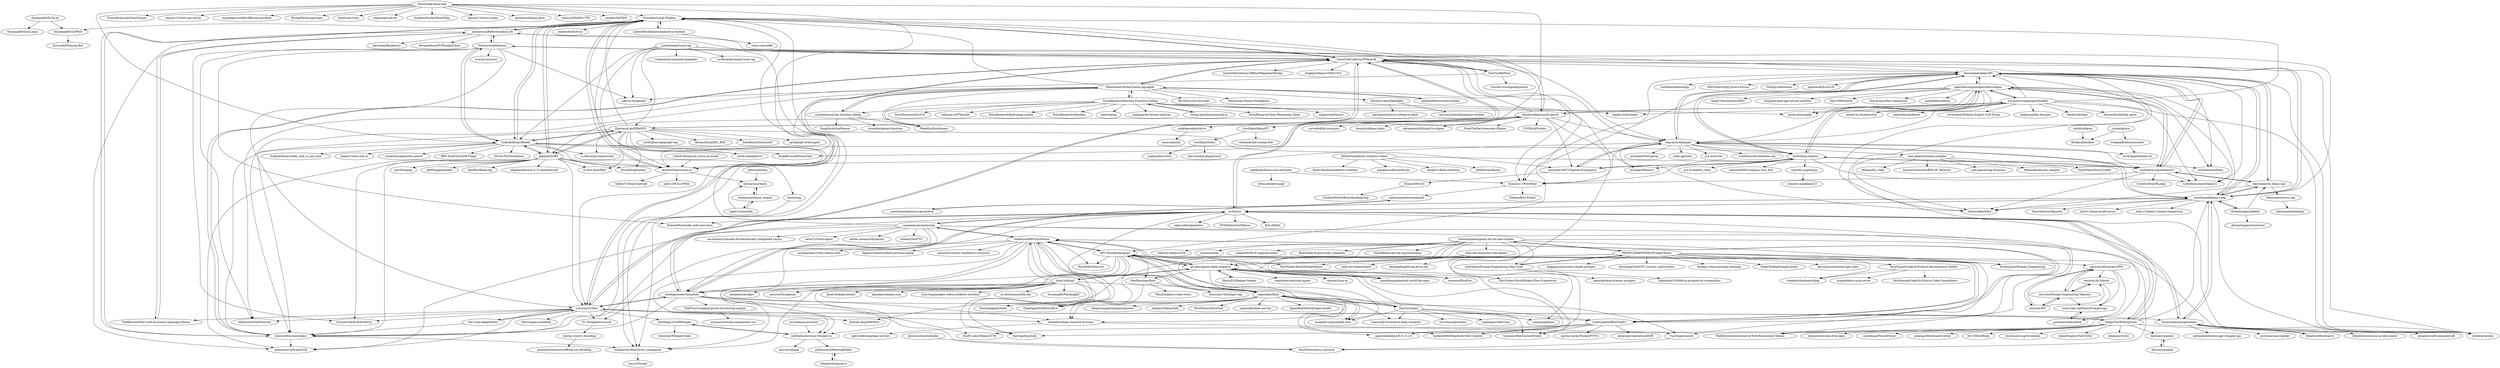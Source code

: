digraph G {
"0ssamaak0/DLTA-AI" -> "0ssamaak0/SiriLLama"
"0ssamaak0/DLTA-AI" -> "0ssamaak0/CLIPPyX"
"aphrodite-engine/aphrodite-engine" -> "theroyallab/tabbyAPI"
"aphrodite-engine/aphrodite-engine" -> "turboderp-org/exllamav2" ["e"=1]
"aphrodite-engine/aphrodite-engine" -> "e-p-armstrong/augmentoolkit"
"aphrodite-engine/aphrodite-engine" -> "turboderp-org/exui"
"aphrodite-engine/aphrodite-engine" -> "turboderp-org/exllamav3"
"aphrodite-engine/aphrodite-engine" -> "vllm-project/llm-compressor" ["e"=1]
"aphrodite-engine/aphrodite-engine" -> "itsme2417/PolyMind"
"aphrodite-engine/aphrodite-engine" -> "michaelfeil/infinity" ["e"=1]
"aphrodite-engine/aphrodite-engine" -> "axolotl-ai-cloud/axolotl" ["e"=1]
"aphrodite-engine/aphrodite-engine" -> "casper-hansen/AutoAWQ" ["e"=1]
"aphrodite-engine/aphrodite-engine" -> "arcee-ai/mergekit" ["e"=1]
"aphrodite-engine/aphrodite-engine" -> "turboderp/exllama" ["e"=1]
"aphrodite-engine/aphrodite-engine" -> "tinygrad/open-gpu-kernel-modules" ["e"=1]
"aphrodite-engine/aphrodite-engine" -> "jondurbin/airoboros" ["e"=1]
"aphrodite-engine/aphrodite-engine" -> "Vahe1994/AQLM" ["e"=1]
"jllllll/bitsandbytes-windows-webui" -> "Keith-Hon/bitsandbytes-windows"
"jllllll/bitsandbytes-windows-webui" -> "acpopescu/bitsandbytes"
"jllllll/bitsandbytes-windows-webui" -> "kingbri1/flash-attention" ["e"=1]
"jllllll/bitsandbytes-windows-webui" -> "jllllll/bitsandbytes"
"jllllll/bitsandbytes-windows-webui" -> "turboderp-org/exllamav3"
"Woolverine94/biniou" -> "avarayr/suaveui"
"Woolverine94/biniou" -> "antibitcoin/ReflectionAnyLLM"
"Woolverine94/biniou" -> "SomeOddCodeGuy/WilmerAI"
"Woolverine94/biniou" -> "AIxHunter/FileWizardAI"
"Woolverine94/biniou" -> "ILikeAI/AlwaysReddy"
"Woolverine94/biniou" -> "lmg-anon/mikupad"
"Woolverine94/biniou" -> "Leeroo-AI/mergoo" ["e"=1]
"Woolverine94/biniou" -> "rmusser01/tldw"
"Woolverine94/biniou" -> "FutureClubNL/RAGMeUp" ["e"=1]
"Woolverine94/biniou" -> "EtiennePerot/safe-code-execution" ["e"=1]
"nerority/AI-Library" -> "nerority/Prompt-Engineering-Mastery"
"nerority/AI-Library" -> "noizu-labs-ml/NoizuPromptLingo"
"cztomsik/ava" -> "ortegaalfredo/neurochat"
"cztomsik/ava" -> "firatkiral/kodibot"
"rizerphe/local-llm-function-calling" -> "MeetKai/functionary" ["e"=1]
"rizerphe/local-llm-function-calling" -> "rizerphe/openai-functions"
"rizerphe/local-llm-function-calling" -> "TengHu/ActionWeaver" ["e"=1]
"rizerphe/local-llm-function-calling" -> "Maximilian-Winter/llama-cpp-agent"
"the-crypt-keeper/tldw" -> "rmusser01/tldw"
"the-crypt-keeper/tldw" -> "zenoverflow/omnichain"
"neph1/LlamaTale" -> "atisharma/chasm_engine"
"neph1/LlamaTale" -> "atisharma/chasm"
"IntrinsicLabsAI/gbnfgen" -> "IntrinsicLabsAI/grammar-builder"
"IntrinsicLabsAI/gbnfgen" -> "adrienbrault/json-schema-to-gbnf"
"Nexesenex/croco.cpp" -> "kalomaze/koboldcpp"
"OoriData/OgbujiPT" -> "chimezie/mlx-tuning-fork"
"OoriData/OgbujiPT" -> "OoriData/Toolio"
"noizu-labs-ml/NoizuPromptLingo" -> "gusthemole/lexideck"
"atisharma/chasm_engine" -> "atisharma/chasm"
"atisharma/chasm_engine" -> "neph1/LlamaTale"
"atisharma/chasm" -> "atisharma/chasm_engine"
"dezoito/ollama-grid-search" -> "drazdra/ollama-chats" ["e"=1]
"dezoito/ollama-grid-search" -> "adrienbrault/hf-gguf-to-ollama"
"dezoito/ollama-grid-search" -> "nickthecook/archyve"
"dezoito/ollama-grid-search" -> "e-p-armstrong/augmentoolkit"
"dezoito/ollama-grid-search" -> "EndoTheDev/Awesome-Ollama" ["e"=1]
"dezoito/ollama-grid-search" -> "CNTRLAI/Notate" ["e"=1]
"dezoito/ollama-grid-search" -> "v2rockets/Loyal-Elephie"
"dezoito/ollama-grid-search" -> "abgulati/LARS"
"dezoito/ollama-grid-search" -> "SomeOddCodeGuy/WilmerAI"
"dezoito/ollama-grid-search" -> "lmg-anon/mikupad"
"dezoito/ollama-grid-search" -> "curvedinf/dir-assistant"
"dezoito/ollama-grid-search" -> "aseichter2007/ClipboardConqueror"
"dezoito/ollama-grid-search" -> "sammcj/gollama" ["e"=1]
"dezoito/ollama-grid-search" -> "OoriData/OgbujiPT"
"dezoito/ollama-grid-search" -> "EpistasisLab/KRAGEN"
"LAION-AI/natural_voice_assistant" -> "AndrewVeee/nucleo-ai"
"EpistasisLab/KRAGEN" -> "abgulati/LARS"
"EpistasisLab/KRAGEN" -> "D-Star-AI/dsRAG" ["e"=1]
"EpistasisLab/KRAGEN" -> "aseichter2007/ClipboardConqueror"
"EpistasisLab/KRAGEN" -> "ILikeAI/AlwaysReddy"
"EpistasisLab/KRAGEN" -> "BaranziniLab/KG_RAG" ["e"=1]
"EpistasisLab/KRAGEN" -> "a-real-ai/pywinassistant" ["e"=1]
"EpistasisLab/KRAGEN" -> "DataBassGit/AssistAF"
"EpistasisLab/KRAGEN" -> "v2rockets/Loyal-Elephie"
"EpistasisLab/KRAGEN" -> "zenoverflow/omnichain"
"EpistasisLab/KRAGEN" -> "AndrewVeee/nucleo-ai"
"EpistasisLab/KRAGEN" -> "spcl/graph-of-thoughts" ["e"=1]
"EpistasisLab/KRAGEN" -> "dezoito/ollama-grid-search"
"EpistasisLab/KRAGEN" -> "KruxAI/ragbuilder" ["e"=1]
"EpistasisLab/KRAGEN" -> "rmusser01/tldw"
"EpistasisLab/KRAGEN" -> "sarthakrastogi/graph-rag" ["e"=1]
"jonfairbanks/local-rag" -> "AndrewVeee/nucleo-ai"
"jonfairbanks/local-rag" -> "SomeOddCodeGuy/WilmerAI"
"jonfairbanks/local-rag" -> "ILikeAI/AlwaysReddy"
"jonfairbanks/local-rag" -> "dezoito/ollama-grid-search"
"jonfairbanks/local-rag" -> "Leeroo-AI/mergoo" ["e"=1]
"jonfairbanks/local-rag" -> "vndee/local-assistant-examples" ["e"=1]
"jonfairbanks/local-rag" -> "EpistasisLab/KRAGEN"
"jonfairbanks/local-rag" -> "mrdbourke/simple-local-rag" ["e"=1]
"jonfairbanks/local-rag" -> "theroyallab/tabbyAPI"
"e-p-armstrong/augmentoolkit" -> "aphrodite-engine/aphrodite-engine"
"e-p-armstrong/augmentoolkit" -> "argilla-io/distilabel" ["e"=1]
"e-p-armstrong/augmentoolkit" -> "arcee-ai/mergekit" ["e"=1]
"e-p-armstrong/augmentoolkit" -> "severian42/Vodalus-Expert-LLM-Forge"
"e-p-armstrong/augmentoolkit" -> "axolotl-ai-cloud/axolotl" ["e"=1]
"e-p-armstrong/augmentoolkit" -> "codelion/optillm" ["e"=1]
"e-p-armstrong/augmentoolkit" -> "mlabonne/llm-datasets" ["e"=1]
"e-p-armstrong/augmentoolkit" -> "databricks/lilac" ["e"=1]
"e-p-armstrong/augmentoolkit" -> "jondurbin/airoboros" ["e"=1]
"e-p-armstrong/augmentoolkit" -> "turboderp-org/exllamav2" ["e"=1]
"e-p-armstrong/augmentoolkit" -> "AnswerDotAI/fsdp_qlora" ["e"=1]
"e-p-armstrong/augmentoolkit" -> "v2rockets/Loyal-Elephie"
"e-p-armstrong/augmentoolkit" -> "dezoito/ollama-grid-search"
"e-p-armstrong/augmentoolkit" -> "lmg-anon/mikupad"
"e-p-armstrong/augmentoolkit" -> "theroyallab/tabbyAPI"
"nickthecook/archyve" -> "nosia-ai/nosia"
"turboderp-org/exui" -> "theroyallab/tabbyAPI"
"turboderp-org/exui" -> "turboderp-org/exllamav3"
"turboderp-org/exui" -> "turboderp-org/exllamav2" ["e"=1]
"turboderp-org/exui" -> "brucepro/Memoir" ["e"=1]
"turboderp-org/exui" -> "aphrodite-engine/aphrodite-engine"
"turboderp-org/exui" -> "itsme2417/PolyMind"
"turboderp-org/exui" -> "aseichter2007/ClipboardConqueror"
"turboderp-org/exui" -> "johnsmith0031/alpaca_lora_4bit" ["e"=1]
"turboderp-org/exui" -> "p-e-w/chatbot_clinic" ["e"=1]
"turboderp-org/exui" -> "turboderp/exllama" ["e"=1]
"turboderp-org/exui" -> "remichu-ai/gallama"
"lmg-anon/mikupad" -> "LostRuins/lite.koboldai.net" ["e"=1]
"lmg-anon/mikupad" -> "itsme2417/PolyMind"
"lmg-anon/mikupad" -> "theroyallab/tabbyAPI"
"lmg-anon/mikupad" -> "mostlygeek/llama-swap"
"lmg-anon/mikupad" -> "aseichter2007/ClipboardConqueror"
"lmg-anon/mikupad" -> "aomukai/Writingway"
"lmg-anon/mikupad" -> "miku-gg/miku" ["e"=1]
"lmg-anon/mikupad" -> "zenoverflow/omnichain"
"lmg-anon/mikupad" -> "m18coppola/llama.sh"
"lmg-anon/mikupad" -> "sam-paech/antislop-sampler"
"lmg-anon/mikupad" -> "turboderp-org/exui"
"lmg-anon/mikupad" -> "theroyallab/YALS"
"lmg-anon/mikupad" -> "aphrodite-engine/aphrodite-engine"
"lmg-anon/mikupad" -> "turboderp-org/exllamav3"
"lmg-anon/mikupad" -> "p-e-w/arrows"
"turing-machines/mentals-ai" -> "NousResearch/Hermes-Function-Calling"
"EGjoni/DRUGS" -> "SoylentMithril/BrainHackingChip"
"lukasbach/pensieve" -> "psdwizzard/MeetingBuddy"
"ILikeAI/AlwaysReddy" -> "v2rockets/Loyal-Elephie"
"ILikeAI/AlwaysReddy" -> "abgulati/LARS"
"ILikeAI/AlwaysReddy" -> "McGill-NLP/webllama" ["e"=1]
"ILikeAI/AlwaysReddy" -> "zenoverflow/omnichain"
"ILikeAI/AlwaysReddy" -> "KoljaB/LocalAIVoiceChat" ["e"=1]
"ILikeAI/AlwaysReddy" -> "ILikeAI/alwaysreddy_add_to_md_note"
"ILikeAI/AlwaysReddy" -> "EpistasisLab/KRAGEN"
"ILikeAI/AlwaysReddy" -> "synth-mania/jarvis"
"ILikeAI/AlwaysReddy" -> "Woolverine94/biniou"
"ILikeAI/AlwaysReddy" -> "a-real-ai/pywinassistant" ["e"=1]
"ILikeAI/AlwaysReddy" -> "turboderp-org/exui"
"ILikeAI/AlwaysReddy" -> "AndrewVeee/nucleo-ai"
"ILikeAI/AlwaysReddy" -> "bigsk1/voice-chat-ai" ["e"=1]
"ILikeAI/AlwaysReddy" -> "matatonic/openedai-speech" ["e"=1]
"ILikeAI/AlwaysReddy" -> "BBC-Esq/VectorDB-Plugin" ["e"=1]
"theroyallab/tabbyAPI" -> "turboderp-org/exui"
"theroyallab/tabbyAPI" -> "turboderp-org/exllamav2" ["e"=1]
"theroyallab/tabbyAPI" -> "aphrodite-engine/aphrodite-engine"
"theroyallab/tabbyAPI" -> "turboderp-org/exllamav3"
"theroyallab/tabbyAPI" -> "turboderp/exllama" ["e"=1]
"theroyallab/tabbyAPI" -> "theroyallab/YALS"
"theroyallab/tabbyAPI" -> "itsme2417/PolyMind"
"theroyallab/tabbyAPI" -> "lmg-anon/mikupad"
"theroyallab/tabbyAPI" -> "mostlygeek/llama-swap"
"theroyallab/tabbyAPI" -> "LostRuins/koboldcpp" ["e"=1]
"theroyallab/tabbyAPI" -> "SillyTavern/SillyTavern-Extras" ["e"=1]
"theroyallab/tabbyAPI" -> "FailSpy/abliterator" ["e"=1]
"theroyallab/tabbyAPI" -> "codelion/optillm" ["e"=1]
"theroyallab/tabbyAPI" -> "epolewski/EricLLM"
"theroyallab/tabbyAPI" -> "ikawrakow/ik_llama.cpp"
"felladrin/MiniSearch" -> "brunostjohn/perplexideez"
"aseichter2007/ClipboardConqueror" -> "lmg-anon/mikupad"
"aseichter2007/ClipboardConqueror" -> "turboderp-org/exui"
"aseichter2007/ClipboardConqueror" -> "EGjoni/DRUGS"
"galatolofederico/microchain" -> "Maximilian-Winter/llama-cpp-agent"
"Mozer/talk-llama-fast" -> "FusionBrainLab/OmniFusion" ["e"=1]
"Mozer/talk-llama-fast" -> "daswer123/xtts-api-server" ["e"=1]
"Mozer/talk-llama-fast" -> "serpotapov/stable-diffusion-portable" ["e"=1]
"Mozer/talk-llama-fast" -> "AndrewVeee/nucleo-ai"
"Mozer/talk-llama-fast" -> "RuslanPeresy/gptchain"
"Mozer/talk-llama-fast" -> "ILikeAI/AlwaysReddy"
"Mozer/talk-llama-fast" -> "IlyaGusev/rulm" ["e"=1]
"Mozer/talk-llama-fast" -> "alphacep/vosk-tts" ["e"=1]
"Mozer/talk-llama-fast" -> "GradientSurfer/Draw2Img" ["e"=1]
"Mozer/talk-llama-fast" -> "v2rockets/Loyal-Elephie"
"Mozer/talk-llama-fast" -> "daswer123/xtts-webui" ["e"=1]
"Mozer/talk-llama-fast" -> "KoljaB/LocalAIVoiceChat" ["e"=1]
"Mozer/talk-llama-fast" -> "atisharma/llama_farm" ["e"=1]
"Mozer/talk-llama-fast" -> "Camb-ai/MARS5-TTS" ["e"=1]
"Mozer/talk-llama-fast" -> "yandex/YaFSDP" ["e"=1]
"AndrewVeee/nucleo-ai" -> "Sebby37/Dead-Internet" ["e"=1]
"AndrewVeee/nucleo-ai" -> "v2rockets/Loyal-Elephie"
"AndrewVeee/nucleo-ai" -> "atisharma/chasm"
"AndrewVeee/nucleo-ai" -> "nath1295/LLMFlex"
"nerority/Advanced-GPTs" -> "nerority/Prompt-Engineering-Mastery"
"nerority/Advanced-GPTs" -> "nerority/M5"
"nerority/Advanced-GPTs" -> "nerority/AI-Library"
"nerority/Advanced-GPTs" -> "noizu-labs-ml/NoizuPromptLingo"
"nerority/Advanced-GPTs" -> "gusthemole/lexideck"
"nerority/Prompt-Engineering-Mastery" -> "nerority/AI-Library"
"nerority/Prompt-Engineering-Mastery" -> "nerority/Advanced-GPTs"
"nerority/Prompt-Engineering-Mastery" -> "nerority/M5"
"nerority/Prompt-Engineering-Mastery" -> "noizu-labs-ml/NoizuPromptLingo"
"adalkiran/llama-nuts-and-bolts" -> "tdrussell/qlora-pipe"
"adalkiran/llama-nuts-and-bolts" -> "itsme2417/PolyMind"
"distantmagic/paddler" -> "distantmagic/structured"
"distantmagic/paddler" -> "mostlygeek/llama-swap"
"distantmagic/paddler" -> "ikawrakow/ik_llama.cpp"
"SomeOddCodeGuy/WilmerAI" -> "zenoverflow/omnichain"
"SomeOddCodeGuy/WilmerAI" -> "SomeOddCodeGuy/OfflineWikipediaTextApi"
"SomeOddCodeGuy/WilmerAI" -> "intelligencedev/manifold"
"SomeOddCodeGuy/WilmerAI" -> "v2rockets/Loyal-Elephie"
"SomeOddCodeGuy/WilmerAI" -> "mostlygeek/llama-swap"
"SomeOddCodeGuy/WilmerAI" -> "av/harbor"
"SomeOddCodeGuy/WilmerAI" -> "Maximilian-Winter/llama-cpp-agent"
"SomeOddCodeGuy/WilmerAI" -> "Woolverine94/biniou"
"SomeOddCodeGuy/WilmerAI" -> "codelion/optillm" ["e"=1]
"SomeOddCodeGuy/WilmerAI" -> "DonTizi/ReMind"
"SomeOddCodeGuy/WilmerAI" -> "theroyallab/tabbyAPI"
"SomeOddCodeGuy/WilmerAI" -> "NPC-Worldwide/npcpy"
"SomeOddCodeGuy/WilmerAI" -> "rmusser01/tldw"
"SomeOddCodeGuy/WilmerAI" -> "lmg-anon/mikupad"
"SomeOddCodeGuy/WilmerAI" -> "chigkim/Ollama-MMLU-Pro"
"rmusser01/tldw" -> "the-crypt-keeper/tldw"
"rmusser01/tldw" -> "lfnovo/open-notebook" ["e"=1]
"rmusser01/tldw" -> "intelligencedev/manifold"
"rmusser01/tldw" -> "Andrew-Jang/RAGHub" ["e"=1]
"rmusser01/tldw" -> "TheBlewish/Web-LLM-Assistant-Llamacpp-Ollama"
"rmusser01/tldw" -> "theJayTea/WritingTools"
"rmusser01/tldw" -> "FutureClubNL/RAGMeUp" ["e"=1]
"rmusser01/tldw" -> "av/harbor"
"rmusser01/tldw" -> "SomeOddCodeGuy/WilmerAI"
"rmusser01/tldw" -> "brunostjohn/perplexideez"
"rmusser01/tldw" -> "matteoserva/GraphLLM"
"rmusser01/tldw" -> "AIxHunter/FileWizardAI"
"rmusser01/tldw" -> "TC-Zheng/ActuosusAI"
"rmusser01/tldw" -> "atineiatte/deep-research-at-home"
"rmusser01/tldw" -> "NullMagic2/SoftWhisper"
"LatentMindAI/perzonalized-ai-chatbot" -> "v2rockets/Loyal-Elephie"
"LatentMindAI/perzonalized-ai-chatbot" -> "vana-com/selfie"
"NousResearch/Hermes-Function-Calling" -> "NousResearch/Open-Reasoning-Tasks" ["e"=1]
"NousResearch/Hermes-Function-Calling" -> "MeetKai/functionary" ["e"=1]
"NousResearch/Hermes-Function-Calling" -> "Maximilian-Winter/llama-cpp-agent"
"NousResearch/Hermes-Function-Calling" -> "migtissera/Sensei"
"NousResearch/Hermes-Function-Calling" -> "brucepro/Memoir" ["e"=1]
"NousResearch/Hermes-Function-Calling" -> "arcee-ai/mergekit" ["e"=1]
"NousResearch/Hermes-Function-Calling" -> "argilla-io/distilabel" ["e"=1]
"NousResearch/Hermes-Function-Calling" -> "NousResearch/DisTrO" ["e"=1]
"NousResearch/Hermes-Function-Calling" -> "teknium1/GPTeacher" ["e"=1]
"NousResearch/Hermes-Function-Calling" -> "NousResearch/finetuning-subnet" ["e"=1]
"NousResearch/Hermes-Function-Calling" -> "NousResearch/Obsidian"
"NousResearch/Hermes-Function-Calling" -> "rizerphe/local-llm-function-calling"
"NousResearch/Hermes-Function-Calling" -> "turing-machines/mentals-ai"
"NousResearch/Hermes-Function-Calling" -> "vgel/repeng" ["e"=1]
"NousResearch/Hermes-Function-Calling" -> "noamgat/lm-format-enforcer" ["e"=1]
"Maximilian-Winter/llama-cpp-agent" -> "galatolofederico/microchain"
"Maximilian-Winter/llama-cpp-agent" -> "Rivridis/LLM-Assistant"
"Maximilian-Winter/llama-cpp-agent" -> "AndrewVeee/nucleo-ai"
"Maximilian-Winter/llama-cpp-agent" -> "Maximilian-Winter/ToolAgents"
"Maximilian-Winter/llama-cpp-agent" -> "SomeOddCodeGuy/WilmerAI"
"Maximilian-Winter/llama-cpp-agent" -> "zenoverflow/omnichain"
"Maximilian-Winter/llama-cpp-agent" -> "itsme2417/PolyMind"
"Maximilian-Winter/llama-cpp-agent" -> "NousResearch/Hermes-Function-Calling"
"Maximilian-Winter/llama-cpp-agent" -> "v2rockets/Loyal-Elephie"
"Maximilian-Winter/llama-cpp-agent" -> "IntrinsicLabsAI/gbnfgen"
"Maximilian-Winter/llama-cpp-agent" -> "rizerphe/local-llm-function-calling"
"Maximilian-Winter/llama-cpp-agent" -> "MeetKai/functionary" ["e"=1]
"Maximilian-Winter/llama-cpp-agent" -> "Leeroo-AI/mergoo" ["e"=1]
"zenoverflow/omnichain" -> "SomeOddCodeGuy/WilmerAI"
"zenoverflow/omnichain" -> "v2rockets/Loyal-Elephie"
"zenoverflow/omnichain" -> "SingularityMan/vector_companion"
"zenoverflow/omnichain" -> "matteoserva/GraphLLM"
"Axorax/nanabox" -> "Axorax/winpower"
"itsme2417/PolyMind" -> "Potatooff/Le-Potato"
"itsme2417/PolyMind" -> "namtranase/terminalmind"
"tolitius/jemma" -> "atisharma/chasm"
"ortegaalfredo/neurochat" -> "m18coppola/llama.sh"
"iohub/collama" -> "firatkiral/kodibot"
"gusthemole/lexideck" -> "noizu-labs-ml/NoizuPromptLingo"
"namtranase/gemma-cpp-python" -> "namtranase/terminalmind"
"shirley-wu/cot_decoding" -> "paulosantosneto/unofficial-cot-decoding"
"namtranase/terminalmind" -> "namtranase/gemma-cpp-python"
"0ssamaak0/CLIPPyX" -> "Krisseck/Phrasing-Bot"
"MIATECHPARTNERS/PromptChains" -> "zacfrulloni/Prompt-Engineering-Holy-Grail"
"MIATECHPARTNERS/PromptChains" -> "themanojdesai/genai-llm-ml-case-studies"
"MIATECHPARTNERS/PromptChains" -> "nerority/Advanced-GPTs"
"MIATECHPARTNERS/PromptChains" -> "codedidit/learnanything"
"MIATECHPARTNERS/PromptChains" -> "NirDiamant/Prompt_Engineering" ["e"=1]
"MIATECHPARTNERS/PromptChains" -> "TechNomadCode/AI-Product-Development-Toolkit"
"MIATECHPARTNERS/PromptChains" -> "qx-labs/agents-deep-research"
"MIATECHPARTNERS/PromptChains" -> "langgptai/awesome-claude-prompts" ["e"=1]
"MIATECHPARTNERS/PromptChains" -> "daveshap/ChatGPT_Custom_Instructions" ["e"=1]
"MIATECHPARTNERS/PromptChains" -> "Mudasir-Fayaz/prompt-chaining"
"MIATECHPARTNERS/PromptChains" -> "0xeb/TheBigPromptLibrary" ["e"=1]
"MIATECHPARTNERS/PromptChains" -> "Andrew-Jang/RAGHub" ["e"=1]
"MIATECHPARTNERS/PromptChains" -> "devisasari/awesome-gpt-store" ["e"=1]
"TC-Zheng/ActuosusAI" -> "shirley-wu/cot_decoding"
"DonTizi/ReMind" -> "Vincent-liuwingsang/unlost" ["e"=1]
"DonTizi/ReMind" -> "v2rockets/Loyal-Elephie"
"DonTizi/ReMind" -> "AIxHunter/FileWizardAI"
"DonTizi/ReMind" -> "SomeOddCodeGuy/WilmerAI"
"av/harbor" -> "codelion/optillm" ["e"=1]
"av/harbor" -> "brunostjohn/perplexideez"
"av/harbor" -> "SomeOddCodeGuy/WilmerAI"
"av/harbor" -> "TheBlewish/Automated-AI-Web-Researcher-Ollama" ["e"=1]
"av/harbor" -> "mostlygeek/llama-swap"
"av/harbor" -> "OpenAgentPlatform/Dive" ["e"=1]
"av/harbor" -> "open-webui/pipelines" ["e"=1]
"av/harbor" -> "intelligencedev/manifold"
"av/harbor" -> "rmusser01/tldw"
"av/harbor" -> "MODSetter/SurfSense" ["e"=1]
"av/harbor" -> "Kiln-AI/Kiln" ["e"=1]
"av/harbor" -> "EtiennePerot/safe-code-execution" ["e"=1]
"av/harbor" -> "zenoverflow/omnichain"
"av/harbor" -> "theJayTea/WritingTools"
"av/harbor" -> "caspianmoon/memoripy"
"brunostjohn/perplexideez" -> "felladrin/awesome-ai-web-search" ["e"=1]
"brunostjohn/perplexideez" -> "av/harbor"
"brunostjohn/perplexideez" -> "felladrin/MiniSearch"
"brunostjohn/perplexideez" -> "composecraft/composecraft" ["e"=1]
"brunostjohn/perplexideez" -> "callbacked/keyless-gpt-wrapper-api"
"brunostjohn/perplexideez" -> "murtaza-nasir/speakr" ["e"=1]
"brunostjohn/perplexideez" -> "mostlygeek/llama-swap"
"zacfrulloni/Prompt-Engineering-Holy-Grail" -> "MIATECHPARTNERS/PromptChains"
"zacfrulloni/Prompt-Engineering-Holy-Grail" -> "peluche/deck-of-many-prompts"
"zacfrulloni/Prompt-Engineering-Holy-Grail" -> "alphatrait/100000-ai-prompts-by-contentifyai"
"v2rockets/Loyal-Elephie" -> "zenoverflow/omnichain"
"v2rockets/Loyal-Elephie" -> "abgulati/LARS"
"v2rockets/Loyal-Elephie" -> "SomeOddCodeGuy/WilmerAI"
"v2rockets/Loyal-Elephie" -> "synth-mania/jarvis"
"v2rockets/Loyal-Elephie" -> "ILikeAI/AlwaysReddy"
"v2rockets/Loyal-Elephie" -> "shadowfax92/Fyin"
"v2rockets/Loyal-Elephie" -> "AndrewVeee/nucleo-ai"
"v2rockets/Loyal-Elephie" -> "0ssamaak0/CLIPPyX"
"v2rockets/Loyal-Elephie" -> "SingularityMan/vector_companion"
"v2rockets/Loyal-Elephie" -> "antibitcoin/ReflectionAnyLLM"
"v2rockets/Loyal-Elephie" -> "LatentMindAI/perzonalized-ai-chatbot"
"SingularityMan/vector_companion" -> "Lex-au/Vocalis" ["e"=1]
"NPC-Worldwide/npcpy" -> "CodeUpdaterBot/ClickUi"
"NPC-Worldwide/npcpy" -> "katanemo/archgw" ["e"=1]
"NPC-Worldwide/npcpy" -> "ganeshnikhil/J.A.R.V.I.S.2.0"
"NPC-Worldwide/npcpy" -> "badboysm890/ClaraVerse"
"NPC-Worldwide/npcpy" -> "KartDriver/mira_converse"
"NPC-Worldwide/npcpy" -> "neoneye/PlanExe"
"NPC-Worldwide/npcpy" -> "sincover/Symphony" ["e"=1]
"NPC-Worldwide/npcpy" -> "The-Pocket-World/PocketManus"
"NPC-Worldwide/npcpy" -> "SingularityMan/vector_companion"
"NPC-Worldwide/npcpy" -> "qx-labs/agents-deep-research"
"NPC-Worldwide/npcpy" -> "Roy3838/Observer"
"NPC-Worldwide/npcpy" -> "Fus3n/gem-assist"
"NPC-Worldwide/npcpy" -> "MaxHastings/Kolo"
"NPC-Worldwide/npcpy" -> "atineiatte/deep-research-at-home"
"NPC-Worldwide/npcpy" -> "signerlabs/Klee"
"theJayTea/WritingTools" -> "rmusser01/tldw"
"theJayTea/WritingTools" -> "av/harbor"
"theJayTea/WritingTools" -> "huynhsontung/Screenbox" ["e"=1]
"theJayTea/WritingTools" -> "SomeOddCodeGuy/WilmerAI"
"theJayTea/WritingTools" -> "TheBlewish/Automated-AI-Web-Researcher-Ollama" ["e"=1]
"theJayTea/WritingTools" -> "codelion/optillm" ["e"=1]
"theJayTea/WritingTools" -> "w4po/ExplorerTabUtility" ["e"=1]
"theJayTea/WritingTools" -> "nbonamy/witsy" ["e"=1]
"theJayTea/WritingTools" -> "Axorax/awesome-free-apps" ["e"=1]
"theJayTea/WritingTools" -> "Axorax/winpower"
"theJayTea/WritingTools" -> "unchihugo/FluentFlyout" ["e"=1]
"theJayTea/WritingTools" -> "zenangst/KeyboardCowboy" ["e"=1]
"theJayTea/WritingTools" -> "fastrepl/hyprnote" ["e"=1]
"theJayTea/WritingTools" -> "mostlygeek/llama-swap"
"theJayTea/WritingTools" -> "0xCUB3/wBlock" ["e"=1]
"ikawrakow/ik_llama.cpp" -> "mostlygeek/llama-swap"
"ikawrakow/ik_llama.cpp" -> "turboderp-org/exllamav3"
"ikawrakow/ik_llama.cpp" -> "Nexesenex/croco.cpp"
"ikawrakow/ik_llama.cpp" -> "theroyallab/YALS"
"ikawrakow/ik_llama.cpp" -> "theroyallab/tabbyAPI"
"TheBlewish/Web-LLM-Assistant-Llamacpp-Ollama" -> "antibitcoin/ReflectionAnyLLM"
"nrl-ai/llama-assistant" -> "mehtabmahir/easy-whisper-ui"
"NullMagic2/SoftWhisper" -> "mehtabmahir/easy-whisper-ui"
"NullMagic2/SoftWhisper" -> "chrischoy/WhisperChain" ["e"=1]
"psdwizzard/MeetingBuddy" -> "lukasbach/pensieve"
"abgulati/LARS" -> "v2rockets/Loyal-Elephie"
"abgulati/LARS" -> "EpistasisLab/KRAGEN"
"abgulati/LARS" -> "ILikeAI/AlwaysReddy"
"abgulati/LARS" -> "neuml/rag"
"abgulati/LARS" -> "AndrewVeee/nucleo-ai"
"abgulati/LARS" -> "abgulati/kosmos-2_5-containerized"
"abgulati/LARS" -> "D-Star-AI/dsRAG" ["e"=1]
"abgulati/LARS" -> "emcf/thepipe" ["e"=1]
"abgulati/LARS" -> "zenoverflow/omnichain"
"abgulati/LARS" -> "philfung/perplexed"
"abgulati/LARS" -> "AlexBuz/llama-zip"
"abgulati/LARS" -> "KruxAI/ragbuilder" ["e"=1]
"abgulati/LARS" -> "rmusser01/tldw"
"abgulati/LARS" -> "FutureClubNL/RAGMeUp" ["e"=1]
"abgulati/LARS" -> "matteoserva/GraphLLM"
"neuml/rag" -> "SingularityMan/vector_companion"
"caspianmoon/memoripy" -> "v2rockets/Loyal-Elephie"
"caspianmoon/memoripy" -> "matteoserva/GraphLLM"
"caspianmoon/memoripy" -> "codelion/optillm" ["e"=1]
"caspianmoon/memoripy" -> "tarun7r/Vocal-Agent" ["e"=1]
"caspianmoon/memoripy" -> "adobe-research/dynasaur" ["e"=1]
"caspianmoon/memoripy" -> "edwko/OuteTTS" ["e"=1]
"caspianmoon/memoripy" -> "badboysm890/ClaraVerse"
"caspianmoon/memoripy" -> "TC-Zheng/ActuosusAI"
"caspianmoon/memoripy" -> "intelligencedev/manifold"
"caspianmoon/memoripy" -> "av/harbor"
"caspianmoon/memoripy" -> "severian42/Cascade-of-Semantically-Integrated-Layers"
"caspianmoon/memoripy" -> "TheBlewish/Automated-AI-Web-Researcher-Ollama" ["e"=1]
"antibitcoin/ReflectionAnyLLM" -> "daveshap/Raspberry" ["e"=1]
"antibitcoin/ReflectionAnyLLM" -> "TheBlewish/Web-LLM-Assistant-Llamacpp-Ollama"
"antibitcoin/ReflectionAnyLLM" -> "SingularityMan/vector_companion"
"antibitcoin/ReflectionAnyLLM" -> "v2rockets/Loyal-Elephie"
"antibitcoin/ReflectionAnyLLM" -> "devinambron/PyThoughtChain"
"antibitcoin/ReflectionAnyLLM" -> "matteoserva/GraphLLM"
"antibitcoin/ReflectionAnyLLM" -> "Woolverine94/biniou"
"TheProxyCompany/proxy-structuring-engine" -> "avarayr/youtube-summarizer-oss"
"sam-paech/antislop-sampler" -> "theroyallab/YALS"
"sam-paech/antislop-sampler" -> "SicariusSicariiStuff/SLOP_Detector"
"sam-paech/antislop-sampler" -> "sam-paech/slop-forensics"
"sam-paech/antislop-sampler" -> "Mihaiii/backtrack_sampler"
"sam-paech/antislop-sampler" -> "FartyPants/StoryCrafter"
"sam-paech/antislop-sampler" -> "Mihaiii/llm_steer" ["e"=1]
"mostlygeek/llama-swap" -> "ikawrakow/ik_llama.cpp"
"mostlygeek/llama-swap" -> "lmg-anon/mikupad"
"mostlygeek/llama-swap" -> "SomeOddCodeGuy/WilmerAI"
"mostlygeek/llama-swap" -> "intelligencedev/manifold"
"mostlygeek/llama-swap" -> "av/harbor"
"mostlygeek/llama-swap" -> "theroyallab/tabbyAPI"
"mostlygeek/llama-swap" -> "SearchSavior/OpenArc" ["e"=1]
"mostlygeek/llama-swap" -> "distantmagic/paddler"
"mostlygeek/llama-swap" -> "theroyallab/YALS"
"mostlygeek/llama-swap" -> "aphrodite-engine/aphrodite-engine"
"mostlygeek/llama-swap" -> "perk11/large-model-proxy"
"mostlygeek/llama-swap" -> "matt-c1/llama-3-quant-comparison"
"mostlygeek/llama-swap" -> "brunostjohn/perplexideez"
"mostlygeek/llama-swap" -> "codelion/optillm" ["e"=1]
"mostlygeek/llama-swap" -> "antibitcoin/ReflectionAnyLLM"
"remichu-ai/gallama" -> "remichu-ai/gallamaUI"
"Axorax/winpower" -> "Axorax/nanabox"
"OoriData/Toolio" -> "uogbuji/mlx-notes"
"OoriData/Toolio" -> "jbarrow/mlx-playground"
"nerority/M5" -> "nerority/Advanced-GPTs"
"nerority/M5" -> "nerority/Prompt-Engineering-Mastery"
"nerority/M5" -> "nerority/AI-Library"
"CodeUpdaterBot/ClickUi" -> "NPC-Worldwide/npcpy"
"CodeUpdaterBot/ClickUi" -> "ExoFi-Labs/OllamaGTTS" ["e"=1]
"CodeUpdaterBot/ClickUi" -> "austin-starks/FinAnGPT-Pro" ["e"=1]
"CodeUpdaterBot/ClickUi" -> "SaiAkhil066/DeepSeek-RAG-Chatbot" ["e"=1]
"CodeUpdaterBot/ClickUi" -> "ganeshnikhil/J.A.R.V.I.S.2.0"
"CodeUpdaterBot/ClickUi" -> "badboysm890/ClaraVerse"
"CodeUpdaterBot/ClickUi" -> "Scionero/MaxContextFinder"
"CodeUpdaterBot/ClickUi" -> "adspiceprospice/localOCR"
"steel-dev/awesome-web-agents" -> "steel-dev/leaderboard"
"steel-dev/awesome-web-agents" -> "lehoanglong95/rag-all-in-one"
"steel-dev/awesome-web-agents" -> "The-Pocket-World/PocketManus"
"signerlabs/Klee" -> "badboysm890/ClaraVerse"
"signerlabs/Klee" -> "SaiAkhil066/DeepSeek-RAG-Chatbot" ["e"=1]
"signerlabs/Klee" -> "LearningCircuit/local-deep-research" ["e"=1]
"signerlabs/Klee" -> "NPC-Worldwide/npcpy"
"signerlabs/Klee" -> "Fosowl/agenticSeek" ["e"=1]
"signerlabs/Klee" -> "CodeUpdaterBot/ClickUi"
"signerlabs/Klee" -> "morphik-org/morphik-core" ["e"=1]
"signerlabs/Klee" -> "thepersonalaicompany/amurex" ["e"=1]
"signerlabs/Klee" -> "shinhyo/OllamaTalk" ["e"=1]
"signerlabs/Klee" -> "DonTizi/rlama"
"signerlabs/Klee" -> "HiveNexus/HiveChat" ["e"=1]
"signerlabs/Klee" -> "OpenAgentPlatform/Dive" ["e"=1]
"signerlabs/Klee" -> "signerlabs/klee-service"
"signerlabs/Klee" -> "OpenHealthForAll/open-health" ["e"=1]
"signerlabs/Klee" -> "ganeshnikhil/J.A.R.V.I.S.2.0"
"DonTizi/rlama" -> "Gurubase/gurubase" ["e"=1]
"DonTizi/rlama" -> "signerlabs/Klee"
"DonTizi/rlama" -> "Scionero/MaxContextFinder"
"DonTizi/rlama" -> "morphik-org/morphik-core" ["e"=1]
"DonTizi/rlama" -> "CodeUpdaterBot/ClickUi"
"DonTizi/rlama" -> "qx-labs/agents-deep-research"
"DonTizi/rlama" -> "NPC-Worldwide/npcpy"
"DonTizi/rlama" -> "LearningCircuit/local-deep-research" ["e"=1]
"DonTizi/rlama" -> "mpaepper/vibevoice"
"DonTizi/rlama" -> "sammcj/gollama" ["e"=1]
"themanojdesai/genai-llm-ml-case-studies" -> "MIATECHPARTNERS/PromptChains"
"themanojdesai/genai-llm-ml-case-studies" -> "NirDiamant/Prompt_Engineering" ["e"=1]
"themanojdesai/genai-llm-ml-case-studies" -> "morphik-org/morphik-core" ["e"=1]
"themanojdesai/genai-llm-ml-case-studies" -> "FareedKhan-dev/all-rag-techniques" ["e"=1]
"themanojdesai/genai-llm-ml-case-studies" -> "SaiAkhil066/DeepSeek-RAG-Chatbot" ["e"=1]
"themanojdesai/genai-llm-ml-case-studies" -> "qx-labs/agents-deep-research"
"themanojdesai/genai-llm-ml-case-studies" -> "manthanguptaa/real-world-llm-apps"
"themanojdesai/genai-llm-ml-case-studies" -> "General-Analysis/GA" ["e"=1]
"themanojdesai/genai-llm-ml-case-studies" -> "oraios/serena" ["e"=1]
"themanojdesai/genai-llm-ml-case-studies" -> "steel-dev/awesome-web-agents"
"themanojdesai/genai-llm-ml-case-studies" -> "CodeUpdaterBot/ClickUi"
"themanojdesai/genai-llm-ml-case-studies" -> "zacfrulloni/Prompt-Engineering-Holy-Grail"
"themanojdesai/genai-llm-ml-case-studies" -> "srbhptl39/MCP-SuperAssistant" ["e"=1]
"themanojdesai/genai-llm-ml-case-studies" -> "neoneye/PlanExe"
"themanojdesai/genai-llm-ml-case-studies" -> "Bhartendu-Kumar/rules_template" ["e"=1]
"plusuncold/autiobooks" -> "KartDriver/mira_converse"
"turboderp-org/exllamav3" -> "theroyallab/tabbyAPI"
"turboderp-org/exllamav3" -> "turboderp-org/exui"
"turboderp-org/exllamav3" -> "theroyallab/YALS"
"turboderp-org/exllamav3" -> "Cornell-RelaxML/qtip" ["e"=1]
"turboderp-org/exllamav3" -> "turboderp-org/exllamav2" ["e"=1]
"turboderp-org/exllamav3" -> "ikawrakow/ik_llama.cpp"
"turboderp-org/exllamav3" -> "aphrodite-engine/aphrodite-engine"
"turboderp-org/exllamav3" -> "itsme2417/PolyMind"
"The-Pocket-World/PocketManus" -> "The-Pocket-World/Pocket-Flow-Framework" ["e"=1]
"badboysm890/ClaraVerse" -> "ExoFi-Labs/OllamaGTTS" ["e"=1]
"badboysm890/ClaraVerse" -> "signerlabs/Klee"
"badboysm890/ClaraVerse" -> "anishgowda21/tiny-ollama-chat"
"badboysm890/ClaraVerse" -> "NPC-Worldwide/npcpy"
"badboysm890/ClaraVerse" -> "fagenorn/handcrafted-persona-engine" ["e"=1]
"badboysm890/ClaraVerse" -> "OpenAgentPlatform/Dive" ["e"=1]
"badboysm890/ClaraVerse" -> "mehtabmahir/easy-whisper-ui"
"badboysm890/ClaraVerse" -> "qx-labs/agents-deep-research"
"badboysm890/ClaraVerse" -> "CodeUpdaterBot/ClickUi"
"badboysm890/ClaraVerse" -> "fastrepl/hyprnote" ["e"=1]
"badboysm890/ClaraVerse" -> "morphik-org/morphik-core" ["e"=1]
"badboysm890/ClaraVerse" -> "xxnuo/serverless-markdown-convertor" ["e"=1]
"badboysm890/ClaraVerse" -> "intelligencedev/manifold"
"badboysm890/ClaraVerse" -> "Roy3838/Observer"
"badboysm890/ClaraVerse" -> "caspianmoon/memoripy"
"dyad-sh/dyad" -> "mehtabmahir/easy-whisper-ui"
"dyad-sh/dyad" -> "qx-labs/agents-deep-research"
"dyad-sh/dyad" -> "dyad-sh/dyad-mentor"
"dyad-sh/dyad" -> "fastrepl/hyprnote" ["e"=1]
"dyad-sh/dyad" -> "intelligencedev/manifold"
"dyad-sh/dyad" -> "sincover/Symphony" ["e"=1]
"dyad-sh/dyad" -> "signerlabs/Klee"
"dyad-sh/dyad" -> "badboysm890/ClaraVerse"
"dyad-sh/dyad" -> "akashjss/sesame-csm" ["e"=1]
"dyad-sh/dyad" -> "SingularityMan/vector_companion"
"dyad-sh/dyad" -> "nick-tonjum/open-webui-artifacts-overhaul" ["e"=1]
"dyad-sh/dyad" -> "ai-christianson/RA.Aid" ["e"=1]
"dyad-sh/dyad" -> "katanemo/archgw" ["e"=1]
"dyad-sh/dyad" -> "0ssamaak0/MackingJAI"
"dyad-sh/dyad" -> "Fosowl/agenticSeek" ["e"=1]
"mehtabmahir/easy-whisper-ui" -> "NullMagic2/SoftWhisper"
"mehtabmahir/easy-whisper-ui" -> "jaco-bro/diajax"
"mehtabmahir/easy-whisper-ui" -> "psdwizzard/MeetingBuddy"
"TechNomadCode/AI-Product-Development-Toolkit" -> "TechNomadCode/Git-Source-Code-Consolidator"
"TechNomadCode/AI-Product-Development-Toolkit" -> "arabold/docs-mcp-server"
"TechNomadCode/AI-Product-Development-Toolkit" -> "codedidit/learnanything"
"manthanguptaa/real-world-llm-apps" -> "qx-labs/agents-deep-research"
"intelligencedev/manifold" -> "Fus3n/gem-assist"
"intelligencedev/manifold" -> "SomeOddCodeGuy/WilmerAI"
"intelligencedev/manifold" -> "KartDriver/mira_converse"
"intelligencedev/manifold" -> "mehtabmahir/easy-whisper-ui"
"intelligencedev/manifold" -> "atineiatte/deep-research-at-home"
"intelligencedev/manifold" -> "mostlygeek/llama-swap"
"intelligencedev/manifold" -> "TheProxyCompany/proxy-structuring-engine"
"intelligencedev/manifold" -> "rmusser01/tldw"
"intelligencedev/manifold" -> "zenoverflow/omnichain"
"qx-labs/agents-deep-research" -> "neoneye/PlanExe"
"qx-labs/agents-deep-research" -> "manthanguptaa/real-world-llm-apps"
"qx-labs/agents-deep-research" -> "HarshJ23/Deeper-Seeker"
"qx-labs/agents-deep-research" -> "tegridydev/abstract-agent"
"qx-labs/agents-deep-research" -> "NPC-Worldwide/npcpy"
"qx-labs/agents-deep-research" -> "badboysm890/ClaraVerse"
"qx-labs/agents-deep-research" -> "Scionero/MaxContextFinder"
"qx-labs/agents-deep-research" -> "ratacat/slurp-ai" ["e"=1]
"qx-labs/agents-deep-research" -> "MaxHastings/Kolo"
"qx-labs/agents-deep-research" -> "dyad-sh/dyad"
"qx-labs/agents-deep-research" -> "atineiatte/deep-research-at-home"
"HarshJ23/Deeper-Seeker" -> "qx-labs/agents-deep-research"
"atineiatte/deep-research-at-home" -> "Fus3n/gem-assist"
"atineiatte/deep-research-at-home" -> "open-webui/openapi-servers" ["e"=1]
"Fus3n/gem-assist" -> "KartDriver/mira_converse"
"MaxHastings/Kolo" -> "PkmX/orpheus-chat-webui" ["e"=1]
"MaxHastings/Kolo" -> "atineiatte/deep-research-at-home"
"MaxHastings/Kolo" -> "Emissary-Tech/legit-rag" ["e"=1]
"0ssamaak0/DLTA-AI" ["l"="43.113,1.62"]
"0ssamaak0/SiriLLama" ["l"="43.153,1.601"]
"0ssamaak0/CLIPPyX" ["l"="43.04,1.659"]
"aphrodite-engine/aphrodite-engine" ["l"="42.881,1.589"]
"theroyallab/tabbyAPI" ["l"="42.858,1.611"]
"turboderp-org/exllamav2" ["l"="42.644,-2.028"]
"e-p-armstrong/augmentoolkit" ["l"="42.925,1.633"]
"turboderp-org/exui" ["l"="42.902,1.601"]
"turboderp-org/exllamav3" ["l"="42.861,1.572"]
"vllm-project/llm-compressor" ["l"="38.886,-0.359"]
"itsme2417/PolyMind" ["l"="42.85,1.628"]
"michaelfeil/infinity" ["l"="41.178,0.853"]
"axolotl-ai-cloud/axolotl" ["l"="38.697,-0.594"]
"casper-hansen/AutoAWQ" ["l"="38.845,-0.427"]
"arcee-ai/mergekit" ["l"="38.666,-0.539"]
"turboderp/exllama" ["l"="42.603,-2.014"]
"tinygrad/open-gpu-kernel-modules" ["l"="39.042,-0.376"]
"jondurbin/airoboros" ["l"="42.563,-2.031"]
"Vahe1994/AQLM" ["l"="38.819,-0.321"]
"jllllll/bitsandbytes-windows-webui" ["l"="42.864,1.462"]
"Keith-Hon/bitsandbytes-windows" ["l"="42.868,1.419"]
"acpopescu/bitsandbytes" ["l"="42.885,1.436"]
"kingbri1/flash-attention" ["l"="32.791,32.991"]
"jllllll/bitsandbytes" ["l"="42.852,1.437"]
"Woolverine94/biniou" ["l"="42.879,1.708"]
"avarayr/suaveui" ["l"="42.947,1.696"]
"antibitcoin/ReflectionAnyLLM" ["l"="42.867,1.752"]
"SomeOddCodeGuy/WilmerAI" ["l"="42.842,1.71"]
"AIxHunter/FileWizardAI" ["l"="42.841,1.689"]
"ILikeAI/AlwaysReddy" ["l"="42.932,1.72"]
"lmg-anon/mikupad" ["l"="42.884,1.623"]
"Leeroo-AI/mergoo" ["l"="38.401,-0.223"]
"rmusser01/tldw" ["l"="42.813,1.737"]
"FutureClubNL/RAGMeUp" ["l"="41.375,0.546"]
"EtiennePerot/safe-code-execution" ["l"="41.041,3.113"]
"nerority/AI-Library" ["l"="42.373,1.82"]
"nerority/Prompt-Engineering-Mastery" ["l"="42.359,1.81"]
"noizu-labs-ml/NoizuPromptLingo" ["l"="42.378,1.803"]
"cztomsik/ava" ["l"="42.804,1.363"]
"ortegaalfredo/neurochat" ["l"="42.82,1.428"]
"firatkiral/kodibot" ["l"="42.796,1.324"]
"rizerphe/local-llm-function-calling" ["l"="42.953,1.858"]
"MeetKai/functionary" ["l"="40.871,0.814"]
"rizerphe/openai-functions" ["l"="42.954,1.895"]
"TengHu/ActionWeaver" ["l"="-54.838,-12.643"]
"Maximilian-Winter/llama-cpp-agent" ["l"="42.92,1.8"]
"the-crypt-keeper/tldw" ["l"="42.823,1.763"]
"zenoverflow/omnichain" ["l"="42.864,1.733"]
"neph1/LlamaTale" ["l"="42.937,1.937"]
"atisharma/chasm_engine" ["l"="42.933,1.916"]
"atisharma/chasm" ["l"="42.932,1.888"]
"IntrinsicLabsAI/gbnfgen" ["l"="43.006,1.842"]
"IntrinsicLabsAI/grammar-builder" ["l"="43.041,1.845"]
"adrienbrault/json-schema-to-gbnf" ["l"="43.038,1.865"]
"Nexesenex/croco.cpp" ["l"="42.793,1.521"]
"kalomaze/koboldcpp" ["l"="42.779,1.488"]
"OoriData/OgbujiPT" ["l"="43.066,1.674"]
"chimezie/mlx-tuning-fork" ["l"="43.098,1.668"]
"OoriData/Toolio" ["l"="43.129,1.682"]
"gusthemole/lexideck" ["l"="42.385,1.786"]
"dezoito/ollama-grid-search" ["l"="42.952,1.669"]
"drazdra/ollama-chats" ["l"="41.625,0.105"]
"adrienbrault/hf-gguf-to-ollama" ["l"="42.993,1.652"]
"nickthecook/archyve" ["l"="43.028,1.686"]
"EndoTheDev/Awesome-Ollama" ["l"="41.728,0.016"]
"CNTRLAI/Notate" ["l"="41.837,0.24"]
"v2rockets/Loyal-Elephie" ["l"="42.913,1.732"]
"abgulati/LARS" ["l"="42.908,1.757"]
"curvedinf/dir-assistant" ["l"="43.015,1.623"]
"aseichter2007/ClipboardConqueror" ["l"="42.942,1.611"]
"sammcj/gollama" ["l"="41.734,0.143"]
"EpistasisLab/KRAGEN" ["l"="42.912,1.706"]
"LAION-AI/natural_voice_assistant" ["l"="43.041,1.797"]
"AndrewVeee/nucleo-ai" ["l"="42.949,1.767"]
"D-Star-AI/dsRAG" ["l"="41.232,0.557"]
"BaranziniLab/KG_RAG" ["l"="53.787,15.219"]
"a-real-ai/pywinassistant" ["l"="41.164,0.462"]
"DataBassGit/AssistAF" ["l"="42.894,1.73"]
"spcl/graph-of-thoughts" ["l"="36.648,-2.245"]
"KruxAI/ragbuilder" ["l"="41.314,0.488"]
"sarthakrastogi/graph-rag" ["l"="41.524,0.812"]
"jonfairbanks/local-rag" ["l"="42.911,1.678"]
"vndee/local-assistant-examples" ["l"="41.965,0.77"]
"mrdbourke/simple-local-rag" ["l"="41.832,0.495"]
"argilla-io/distilabel" ["l"="38.597,-0.509"]
"severian42/Vodalus-Expert-LLM-Forge" ["l"="42.977,1.593"]
"codelion/optillm" ["l"="41.161,0.425"]
"mlabonne/llm-datasets" ["l"="41.195,0.654"]
"databricks/lilac" ["l"="38.546,-0.46"]
"AnswerDotAI/fsdp_qlora" ["l"="38.75,-0.407"]
"nosia-ai/nosia" ["l"="43.071,1.703"]
"brucepro/Memoir" ["l"="42.747,-2.135"]
"johnsmith0031/alpaca_lora_4bit" ["l"="42.499,-1.956"]
"p-e-w/chatbot_clinic" ["l"="42.791,-2.17"]
"remichu-ai/gallama" ["l"="42.947,1.545"]
"LostRuins/lite.koboldai.net" ["l"="42.898,-1.969"]
"mostlygeek/llama-swap" ["l"="42.811,1.652"]
"aomukai/Writingway" ["l"="42.908,1.574"]
"miku-gg/miku" ["l"="42.827,-1.826"]
"m18coppola/llama.sh" ["l"="42.851,1.513"]
"sam-paech/antislop-sampler" ["l"="42.898,1.523"]
"theroyallab/YALS" ["l"="42.847,1.587"]
"p-e-w/arrows" ["l"="42.928,1.57"]
"turing-machines/mentals-ai" ["l"="43.014,1.922"]
"NousResearch/Hermes-Function-Calling" ["l"="42.987,1.888"]
"EGjoni/DRUGS" ["l"="43.007,1.549"]
"SoylentMithril/BrainHackingChip" ["l"="43.034,1.522"]
"lukasbach/pensieve" ["l"="42.731,1.929"]
"psdwizzard/MeetingBuddy" ["l"="42.739,1.903"]
"McGill-NLP/webllama" ["l"="41.048,0.486"]
"KoljaB/LocalAIVoiceChat" ["l"="41.837,0.843"]
"ILikeAI/alwaysreddy_add_to_md_note" ["l"="42.959,1.719"]
"synth-mania/jarvis" ["l"="42.954,1.74"]
"bigsk1/voice-chat-ai" ["l"="41.672,0.754"]
"matatonic/openedai-speech" ["l"="38.659,1.629"]
"BBC-Esq/VectorDB-Plugin" ["l"="27.802,-20.893"]
"LostRuins/koboldcpp" ["l"="42.745,-2"]
"SillyTavern/SillyTavern-Extras" ["l"="42.847,-1.977"]
"FailSpy/abliterator" ["l"="38.505,-0.199"]
"epolewski/EricLLM" ["l"="42.845,1.542"]
"ikawrakow/ik_llama.cpp" ["l"="42.818,1.589"]
"felladrin/MiniSearch" ["l"="42.698,1.674"]
"brunostjohn/perplexideez" ["l"="42.749,1.682"]
"galatolofederico/microchain" ["l"="42.92,1.839"]
"Mozer/talk-llama-fast" ["l"="42.988,1.76"]
"FusionBrainLab/OmniFusion" ["l"="-44.116,26.352"]
"daswer123/xtts-api-server" ["l"="38.779,1.664"]
"serpotapov/stable-diffusion-portable" ["l"="31.968,31.629"]
"RuslanPeresy/gptchain" ["l"="43.034,1.761"]
"IlyaGusev/rulm" ["l"="-44.168,26.077"]
"alphacep/vosk-tts" ["l"="-44.167,25.956"]
"GradientSurfer/Draw2Img" ["l"="-51.556,10.371"]
"daswer123/xtts-webui" ["l"="38.786,1.684"]
"atisharma/llama_farm" ["l"="42.575,-2.191"]
"Camb-ai/MARS5-TTS" ["l"="38.565,1.817"]
"yandex/YaFSDP" ["l"="-44.26,26.124"]
"Sebby37/Dead-Internet" ["l"="37.25,34.045"]
"nath1295/LLMFlex" ["l"="43.001,1.8"]
"nerority/Advanced-GPTs" ["l"="42.396,1.805"]
"nerority/M5" ["l"="42.369,1.793"]
"adalkiran/llama-nuts-and-bolts" ["l"="42.773,1.548"]
"tdrussell/qlora-pipe" ["l"="42.736,1.511"]
"distantmagic/paddler" ["l"="42.773,1.596"]
"distantmagic/structured" ["l"="42.738,1.573"]
"SomeOddCodeGuy/OfflineWikipediaTextApi" ["l"="42.816,1.686"]
"intelligencedev/manifold" ["l"="42.772,1.752"]
"av/harbor" ["l"="42.789,1.712"]
"DonTizi/ReMind" ["l"="42.869,1.682"]
"NPC-Worldwide/npcpy" ["l"="42.674,1.8"]
"chigkim/Ollama-MMLU-Pro" ["l"="42.84,1.667"]
"lfnovo/open-notebook" ["l"="41.368,0.194"]
"Andrew-Jang/RAGHub" ["l"="41.381,0.465"]
"TheBlewish/Web-LLM-Assistant-Llamacpp-Ollama" ["l"="42.848,1.788"]
"theJayTea/WritingTools" ["l"="42.777,1.679"]
"matteoserva/GraphLLM" ["l"="42.845,1.761"]
"TC-Zheng/ActuosusAI" ["l"="42.807,1.81"]
"atineiatte/deep-research-at-home" ["l"="42.706,1.76"]
"NullMagic2/SoftWhisper" ["l"="42.783,1.831"]
"LatentMindAI/perzonalized-ai-chatbot" ["l"="42.98,1.715"]
"vana-com/selfie" ["l"="43.018,1.712"]
"NousResearch/Open-Reasoning-Tasks" ["l"="37.017,-0.398"]
"migtissera/Sensei" ["l"="43.048,1.92"]
"NousResearch/DisTrO" ["l"="38.669,-0.176"]
"teknium1/GPTeacher" ["l"="42.501,-2.047"]
"NousResearch/finetuning-subnet" ["l"="38.398,0.17"]
"NousResearch/Obsidian" ["l"="42.991,1.946"]
"vgel/repeng" ["l"="37.864,-6.817"]
"noamgat/lm-format-enforcer" ["l"="40.908,0.76"]
"Rivridis/LLM-Assistant" ["l"="42.899,1.852"]
"Maximilian-Winter/ToolAgents" ["l"="42.939,1.824"]
"SingularityMan/vector_companion" ["l"="42.81,1.787"]
"Axorax/nanabox" ["l"="42.694,1.617"]
"Axorax/winpower" ["l"="42.718,1.633"]
"Potatooff/Le-Potato" ["l"="42.821,1.617"]
"namtranase/terminalmind" ["l"="42.825,1.569"]
"tolitius/jemma" ["l"="42.909,1.926"]
"iohub/collama" ["l"="42.789,1.29"]
"namtranase/gemma-cpp-python" ["l"="42.814,1.545"]
"shirley-wu/cot_decoding" ["l"="42.818,1.863"]
"paulosantosneto/unofficial-cot-decoding" ["l"="42.824,1.895"]
"Krisseck/Phrasing-Bot" ["l"="43.066,1.641"]
"MIATECHPARTNERS/PromptChains" ["l"="42.494,1.812"]
"zacfrulloni/Prompt-Engineering-Holy-Grail" ["l"="42.485,1.777"]
"themanojdesai/genai-llm-ml-case-studies" ["l"="42.548,1.808"]
"codedidit/learnanything" ["l"="42.454,1.832"]
"NirDiamant/Prompt_Engineering" ["l"="41.156,0.305"]
"TechNomadCode/AI-Product-Development-Toolkit" ["l"="42.441,1.856"]
"qx-labs/agents-deep-research" ["l"="42.63,1.801"]
"langgptai/awesome-claude-prompts" ["l"="44.09,0.61"]
"daveshap/ChatGPT_Custom_Instructions" ["l"="40.746,0.828"]
"Mudasir-Fayaz/prompt-chaining" ["l"="42.465,1.808"]
"0xeb/TheBigPromptLibrary" ["l"="44.132,0.556"]
"devisasari/awesome-gpt-store" ["l"="44.105,0.65"]
"Vincent-liuwingsang/unlost" ["l"="41.847,0.428"]
"TheBlewish/Automated-AI-Web-Researcher-Ollama" ["l"="41.204,0.167"]
"OpenAgentPlatform/Dive" ["l"="41.235,3.193"]
"open-webui/pipelines" ["l"="41.081,3.103"]
"MODSetter/SurfSense" ["l"="41.317,0.054"]
"Kiln-AI/Kiln" ["l"="41.055,0.023"]
"caspianmoon/memoripy" ["l"="42.783,1.773"]
"felladrin/awesome-ai-web-search" ["l"="41.239,0.445"]
"composecraft/composecraft" ["l"="12.398,-8.51"]
"callbacked/keyless-gpt-wrapper-api" ["l"="42.719,1.659"]
"murtaza-nasir/speakr" ["l"="12.356,-8.384"]
"peluche/deck-of-many-prompts" ["l"="42.457,1.77"]
"alphatrait/100000-ai-prompts-by-contentifyai" ["l"="42.457,1.743"]
"shadowfax92/Fyin" ["l"="43.001,1.732"]
"Lex-au/Vocalis" ["l"="27.867,-21.097"]
"CodeUpdaterBot/ClickUi" ["l"="42.636,1.828"]
"katanemo/archgw" ["l"="41.205,0.36"]
"ganeshnikhil/J.A.R.V.I.S.2.0" ["l"="42.655,1.824"]
"badboysm890/ClaraVerse" ["l"="42.698,1.804"]
"KartDriver/mira_converse" ["l"="42.729,1.803"]
"neoneye/PlanExe" ["l"="42.604,1.788"]
"sincover/Symphony" ["l"="42.065,2.221"]
"The-Pocket-World/PocketManus" ["l"="42.58,1.849"]
"Roy3838/Observer" ["l"="42.679,1.825"]
"Fus3n/gem-assist" ["l"="42.722,1.776"]
"MaxHastings/Kolo" ["l"="42.65,1.761"]
"signerlabs/Klee" ["l"="42.668,1.852"]
"huynhsontung/Screenbox" ["l"="-49.728,9.377"]
"w4po/ExplorerTabUtility" ["l"="-49.729,9.559"]
"nbonamy/witsy" ["l"="41.198,3.219"]
"Axorax/awesome-free-apps" ["l"="-49.684,9.418"]
"unchihugo/FluentFlyout" ["l"="-49.697,9.208"]
"zenangst/KeyboardCowboy" ["l"="25.911,-22.594"]
"fastrepl/hyprnote" ["l"="41.35,-0.044"]
"0xCUB3/wBlock" ["l"="25.87,-22.535"]
"nrl-ai/llama-assistant" ["l"="42.766,1.934"]
"mehtabmahir/easy-whisper-ui" ["l"="42.752,1.851"]
"chrischoy/WhisperChain" ["l"="45.608,-0.385"]
"neuml/rag" ["l"="42.86,1.821"]
"abgulati/kosmos-2_5-containerized" ["l"="42.895,1.795"]
"emcf/thepipe" ["l"="41.289,0.517"]
"philfung/perplexed" ["l"="42.946,1.793"]
"AlexBuz/llama-zip" ["l"="42.967,1.811"]
"tarun7r/Vocal-Agent" ["l"="27.897,-21.123"]
"adobe-research/dynasaur" ["l"="51.502,26.43"]
"edwko/OuteTTS" ["l"="38.5,1.841"]
"severian42/Cascade-of-Semantically-Integrated-Layers" ["l"="42.752,1.783"]
"daveshap/Raspberry" ["l"="40.875,0.785"]
"devinambron/PyThoughtChain" ["l"="42.877,1.781"]
"TheProxyCompany/proxy-structuring-engine" ["l"="42.767,1.812"]
"avarayr/youtube-summarizer-oss" ["l"="42.782,1.859"]
"SicariusSicariiStuff/SLOP_Detector" ["l"="42.894,1.487"]
"sam-paech/slop-forensics" ["l"="42.909,1.496"]
"Mihaiii/backtrack_sampler" ["l"="42.925,1.471"]
"FartyPants/StoryCrafter" ["l"="42.929,1.501"]
"Mihaiii/llm_steer" ["l"="37.813,-6.76"]
"SearchSavior/OpenArc" ["l"="64.018,-2.518"]
"perk11/large-model-proxy" ["l"="42.789,1.625"]
"matt-c1/llama-3-quant-comparison" ["l"="42.757,1.628"]
"remichu-ai/gallamaUI" ["l"="42.967,1.522"]
"uogbuji/mlx-notes" ["l"="43.153,1.698"]
"jbarrow/mlx-playground" ["l"="43.16,1.678"]
"ExoFi-Labs/OllamaGTTS" ["l"="27.907,-21.105"]
"austin-starks/FinAnGPT-Pro" ["l"="-8.69,13.338"]
"SaiAkhil066/DeepSeek-RAG-Chatbot" ["l"="41.406,0.233"]
"Scionero/MaxContextFinder" ["l"="42.613,1.835"]
"adspiceprospice/localOCR" ["l"="42.6,1.869"]
"steel-dev/awesome-web-agents" ["l"="42.531,1.868"]
"steel-dev/leaderboard" ["l"="42.509,1.88"]
"lehoanglong95/rag-all-in-one" ["l"="42.504,1.905"]
"LearningCircuit/local-deep-research" ["l"="41.34,0.043"]
"Fosowl/agenticSeek" ["l"="41.361,0.028"]
"morphik-org/morphik-core" ["l"="41.377,0.238"]
"thepersonalaicompany/amurex" ["l"="41.337,0.084"]
"shinhyo/OllamaTalk" ["l"="41.028,1.579"]
"DonTizi/rlama" ["l"="42.63,1.863"]
"HiveNexus/HiveChat" ["l"="45.599,-0.476"]
"signerlabs/klee-service" ["l"="42.661,1.893"]
"OpenHealthForAll/open-health" ["l"="41.375,-0.075"]
"Gurubase/gurubase" ["l"="45.578,-0.353"]
"mpaepper/vibevoice" ["l"="42.611,1.907"]
"FareedKhan-dev/all-rag-techniques" ["l"="41.323,0.386"]
"manthanguptaa/real-world-llm-apps" ["l"="42.58,1.778"]
"General-Analysis/GA" ["l"="42.285,0.461"]
"oraios/serena" ["l"="42.079,2.299"]
"srbhptl39/MCP-SuperAssistant" ["l"="42.015,2.263"]
"Bhartendu-Kumar/rules_template" ["l"="42.069,2.255"]
"plusuncold/autiobooks" ["l"="42.732,1.871"]
"Cornell-RelaxML/qtip" ["l"="38.833,-0.202"]
"The-Pocket-World/Pocket-Flow-Framework" ["l"="42.26,0.488"]
"anishgowda21/tiny-ollama-chat" ["l"="42.677,1.761"]
"fagenorn/handcrafted-persona-engine" ["l"="27.92,-21.082"]
"xxnuo/serverless-markdown-convertor" ["l"="45.616,-0.408"]
"dyad-sh/dyad" ["l"="42.712,1.832"]
"dyad-sh/dyad-mentor" ["l"="42.705,1.871"]
"akashjss/sesame-csm" ["l"="27.82,-21.118"]
"nick-tonjum/open-webui-artifacts-overhaul" ["l"="43.4,0.516"]
"ai-christianson/RA.Aid" ["l"="41.248,0.001"]
"0ssamaak0/MackingJAI" ["l"="42.699,1.896"]
"jaco-bro/diajax" ["l"="42.762,1.883"]
"TechNomadCode/Git-Source-Code-Consolidator" ["l"="42.434,1.88"]
"arabold/docs-mcp-server" ["l"="42.41,1.879"]
"HarshJ23/Deeper-Seeker" ["l"="42.589,1.811"]
"tegridydev/abstract-agent" ["l"="42.617,1.77"]
"ratacat/slurp-ai" ["l"="42.114,2.232"]
"open-webui/openapi-servers" ["l"="41.09,3.083"]
"PkmX/orpheus-chat-webui" ["l"="27.839,-21.125"]
"Emissary-Tech/legit-rag" ["l"="41.466,0.496"]
}